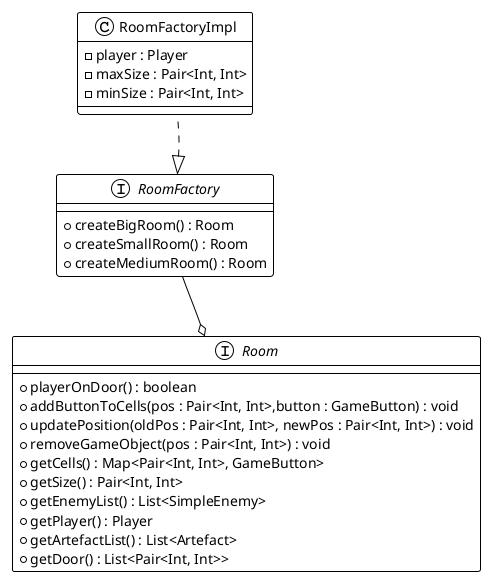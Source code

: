 @startuml Room
!theme plain

interface RoomFactory{
    + createBigRoom() : Room
    + createSmallRoom() : Room
    + createMediumRoom() : Room
}

class RoomFactoryImpl implements RoomFactory{
    - player : Player
    - maxSize : Pair<Int, Int>
    - minSize : Pair<Int, Int>
}

interface Room{
    + playerOnDoor() : boolean
    + addButtonToCells(pos : Pair<Int, Int>,button : GameButton) : void
    + updatePosition(oldPos : Pair<Int, Int>, newPos : Pair<Int, Int>) : void
    + removeGameObject(pos : Pair<Int, Int>) : void
    + getCells() : Map<Pair<Int, Int>, GameButton>
    + getSize() : Pair<Int, Int>
    + getEnemyList() : List<SimpleEnemy>
    + getPlayer() : Player
    + getArtefactList() : List<Artefact>
    + getDoor() : List<Pair<Int, Int>>
}

RoomFactoryImpl -d[hidden]-> RoomFactory
Room -u[hidden]-> RoomFactoryImpl
RoomFactory --o Room

@enduml

@startuml Room2
!theme plain

class java.util.ArrayList


class RandomEnemyList extends java.util.ArrayList

class RandomArtefactList extends java.util.ArrayList

class RandomObstacleList extends java.util.ArrayList

class RoomImpl {
    - size : Pair<Int, Int>
    - cells : Map<Pair<Int, Int>, GameButton>
    - player : Player
    - enemyList : List<SimpleEnemy>
    - artefactList : List<Artefact>
    - door : List<Pair<Int, Int>>
    - generateDoor(size : Pair<Int, Int>) : List<Pair<Int, Int>>
}

RoomImpl -u-o RandomArtefactList
RoomImpl -u-o RandomEnemyList
RoomImpl -u-o RandomObstacleList

RoomImpl -d[hidden]-> Room
class RoomImpl implements Room
@enduml